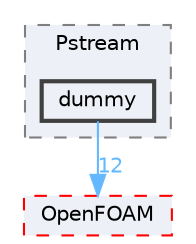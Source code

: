 digraph "src/Pstream/dummy"
{
 // LATEX_PDF_SIZE
  bgcolor="transparent";
  edge [fontname=Helvetica,fontsize=10,labelfontname=Helvetica,labelfontsize=10];
  node [fontname=Helvetica,fontsize=10,shape=box,height=0.2,width=0.4];
  compound=true
  subgraph clusterdir_ff51fe012a37fcf6e2c3724d940b7d0e {
    graph [ bgcolor="#edf0f7", pencolor="grey50", label="Pstream", fontname=Helvetica,fontsize=10 style="filled,dashed", URL="dir_ff51fe012a37fcf6e2c3724d940b7d0e.html",tooltip=""]
  dir_cef542b918810b21e04606c4a5177ed7 [label="dummy", fillcolor="#edf0f7", color="grey25", style="filled,bold", URL="dir_cef542b918810b21e04606c4a5177ed7.html",tooltip=""];
  }
  dir_c5473ff19b20e6ec4dfe5c310b3778a8 [label="OpenFOAM", fillcolor="#edf0f7", color="red", style="filled,dashed", URL="dir_c5473ff19b20e6ec4dfe5c310b3778a8.html",tooltip=""];
  dir_cef542b918810b21e04606c4a5177ed7->dir_c5473ff19b20e6ec4dfe5c310b3778a8 [headlabel="12", labeldistance=1.5 headhref="dir_001068_002695.html" href="dir_001068_002695.html" color="steelblue1" fontcolor="steelblue1"];
}
